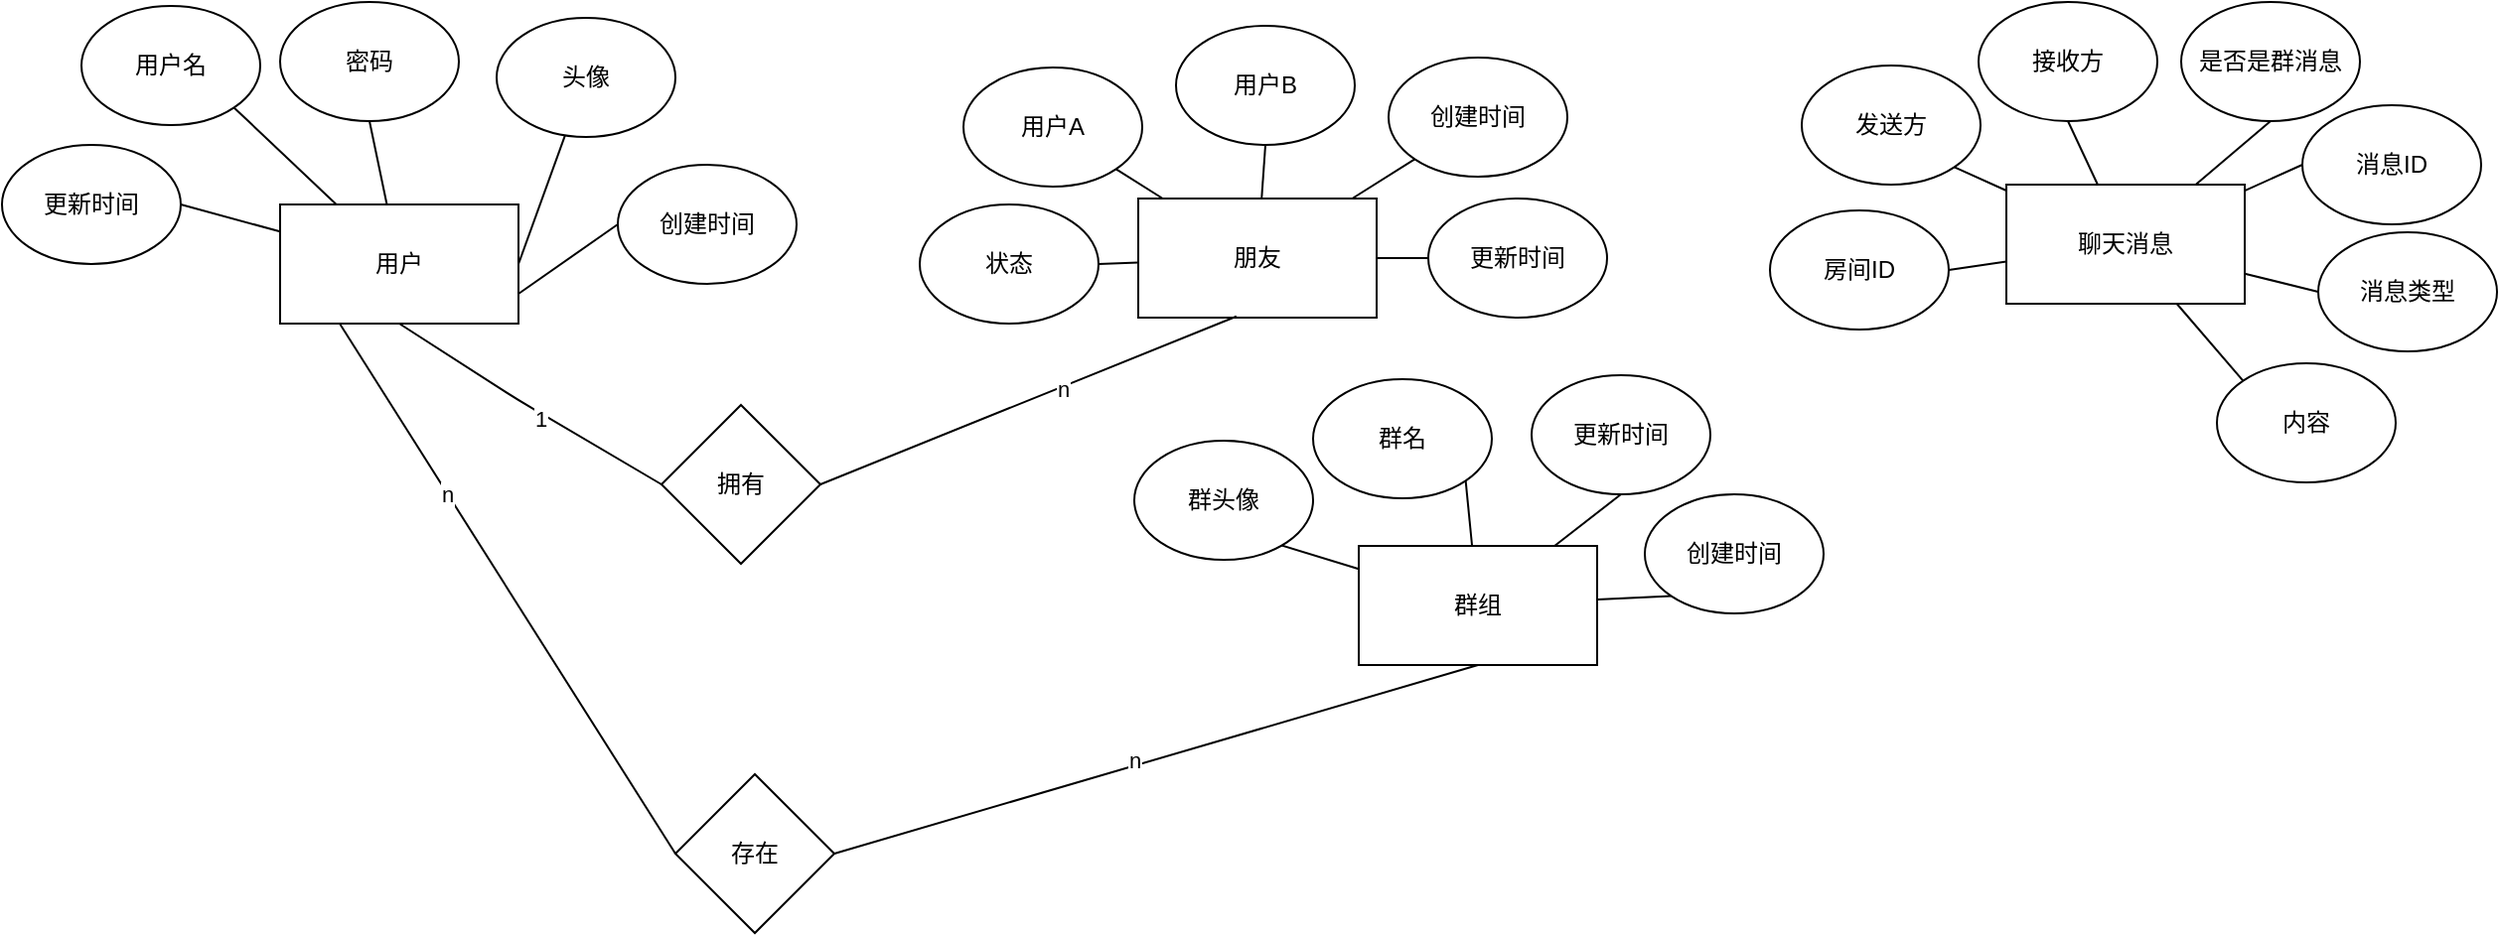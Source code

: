 <mxfile version="14.5.7" type="github">
  <diagram id="R2lEEEUBdFMjLlhIrx00" name="Page-1">
    <mxGraphModel dx="2097" dy="1319" grid="0" gridSize="10" guides="1" tooltips="1" connect="1" arrows="1" fold="1" page="0" pageScale="1" pageWidth="850" pageHeight="1100" math="0" shadow="0" extFonts="Permanent Marker^https://fonts.googleapis.com/css?family=Permanent+Marker">
      <root>
        <mxCell id="0" />
        <mxCell id="1" parent="0" />
        <mxCell id="_YOtzz9naKi3cMkrxV0r-38" value="" style="group" vertex="1" connectable="0" parent="1">
          <mxGeometry x="-96" y="-47" width="400" height="162" as="geometry" />
        </mxCell>
        <mxCell id="rfzxkzYXNz0C6N27dNwW-1" value="用户" style="rounded=0;whiteSpace=wrap;html=1;" parent="_YOtzz9naKi3cMkrxV0r-38" vertex="1">
          <mxGeometry x="140" y="102" width="120" height="60" as="geometry" />
        </mxCell>
        <mxCell id="_YOtzz9naKi3cMkrxV0r-14" style="orthogonalLoop=1;jettySize=auto;html=1;exitX=1;exitY=1;exitDx=0;exitDy=0;endArrow=none;endFill=0;strokeColor=#000000;" edge="1" parent="_YOtzz9naKi3cMkrxV0r-38" source="rfzxkzYXNz0C6N27dNwW-2" target="rfzxkzYXNz0C6N27dNwW-1">
          <mxGeometry relative="1" as="geometry" />
        </mxCell>
        <mxCell id="rfzxkzYXNz0C6N27dNwW-2" value="用户名" style="ellipse;whiteSpace=wrap;html=1;" parent="_YOtzz9naKi3cMkrxV0r-38" vertex="1">
          <mxGeometry x="40" y="2" width="90" height="60" as="geometry" />
        </mxCell>
        <mxCell id="_YOtzz9naKi3cMkrxV0r-13" style="orthogonalLoop=1;jettySize=auto;html=1;exitX=0.5;exitY=1;exitDx=0;exitDy=0;endArrow=none;endFill=0;strokeColor=#000000;" edge="1" parent="_YOtzz9naKi3cMkrxV0r-38" source="rfzxkzYXNz0C6N27dNwW-4" target="rfzxkzYXNz0C6N27dNwW-1">
          <mxGeometry relative="1" as="geometry" />
        </mxCell>
        <mxCell id="rfzxkzYXNz0C6N27dNwW-4" value="密码" style="ellipse;whiteSpace=wrap;html=1;" parent="_YOtzz9naKi3cMkrxV0r-38" vertex="1">
          <mxGeometry x="140" width="90" height="60" as="geometry" />
        </mxCell>
        <mxCell id="_YOtzz9naKi3cMkrxV0r-9" style="edgeStyle=orthogonalEdgeStyle;orthogonalLoop=1;jettySize=auto;html=1;exitX=0;exitY=1;exitDx=0;exitDy=0;endArrow=none;endFill=0;strokeColor=none;curved=1;" edge="1" parent="_YOtzz9naKi3cMkrxV0r-38" target="rfzxkzYXNz0C6N27dNwW-1">
          <mxGeometry relative="1" as="geometry">
            <mxPoint x="258.18" y="3.213" as="sourcePoint" />
          </mxGeometry>
        </mxCell>
        <mxCell id="_YOtzz9naKi3cMkrxV0r-12" style="orthogonalLoop=1;jettySize=auto;html=1;exitX=0;exitY=0.5;exitDx=0;exitDy=0;entryX=1;entryY=0.75;entryDx=0;entryDy=0;endArrow=none;endFill=0;strokeColor=#000000;" edge="1" parent="_YOtzz9naKi3cMkrxV0r-38" source="rfzxkzYXNz0C6N27dNwW-10" target="rfzxkzYXNz0C6N27dNwW-1">
          <mxGeometry relative="1" as="geometry" />
        </mxCell>
        <mxCell id="rfzxkzYXNz0C6N27dNwW-10" value="创建时间" style="ellipse;whiteSpace=wrap;html=1;" parent="_YOtzz9naKi3cMkrxV0r-38" vertex="1">
          <mxGeometry x="310" y="82" width="90" height="60" as="geometry" />
        </mxCell>
        <mxCell id="_YOtzz9naKi3cMkrxV0r-15" style="orthogonalLoop=1;jettySize=auto;html=1;exitX=1;exitY=0.5;exitDx=0;exitDy=0;endArrow=none;endFill=0;strokeColor=#000000;" edge="1" parent="_YOtzz9naKi3cMkrxV0r-38" source="rfzxkzYXNz0C6N27dNwW-11" target="rfzxkzYXNz0C6N27dNwW-1">
          <mxGeometry relative="1" as="geometry" />
        </mxCell>
        <mxCell id="rfzxkzYXNz0C6N27dNwW-11" value="更新时间" style="ellipse;whiteSpace=wrap;html=1;" parent="_YOtzz9naKi3cMkrxV0r-38" vertex="1">
          <mxGeometry y="72" width="90" height="60" as="geometry" />
        </mxCell>
        <mxCell id="_YOtzz9naKi3cMkrxV0r-11" style="orthogonalLoop=1;jettySize=auto;html=1;entryX=1;entryY=0.5;entryDx=0;entryDy=0;endArrow=none;endFill=0;strokeColor=#000000;" edge="1" parent="_YOtzz9naKi3cMkrxV0r-38" source="rfzxkzYXNz0C6N27dNwW-18" target="rfzxkzYXNz0C6N27dNwW-1">
          <mxGeometry relative="1" as="geometry" />
        </mxCell>
        <mxCell id="rfzxkzYXNz0C6N27dNwW-18" value="头像" style="ellipse;whiteSpace=wrap;html=1;" parent="_YOtzz9naKi3cMkrxV0r-38" vertex="1">
          <mxGeometry x="249" y="8" width="90" height="60" as="geometry" />
        </mxCell>
        <mxCell id="_YOtzz9naKi3cMkrxV0r-39" value="" style="group" vertex="1" connectable="0" parent="1">
          <mxGeometry x="474" y="141" width="347" height="146" as="geometry" />
        </mxCell>
        <mxCell id="rfzxkzYXNz0C6N27dNwW-6" value="群组" style="rounded=0;whiteSpace=wrap;html=1;" parent="_YOtzz9naKi3cMkrxV0r-39" vertex="1">
          <mxGeometry x="113" y="86" width="120" height="60" as="geometry" />
        </mxCell>
        <mxCell id="_YOtzz9naKi3cMkrxV0r-23" style="edgeStyle=none;orthogonalLoop=1;jettySize=auto;html=1;exitX=1;exitY=1;exitDx=0;exitDy=0;endArrow=none;endFill=0;strokeColor=#000000;" edge="1" parent="_YOtzz9naKi3cMkrxV0r-39" source="rfzxkzYXNz0C6N27dNwW-7" target="rfzxkzYXNz0C6N27dNwW-6">
          <mxGeometry relative="1" as="geometry" />
        </mxCell>
        <mxCell id="rfzxkzYXNz0C6N27dNwW-7" value="群名" style="ellipse;whiteSpace=wrap;html=1;" parent="_YOtzz9naKi3cMkrxV0r-39" vertex="1">
          <mxGeometry x="90" y="2" width="90" height="60" as="geometry" />
        </mxCell>
        <mxCell id="_YOtzz9naKi3cMkrxV0r-21" style="edgeStyle=none;orthogonalLoop=1;jettySize=auto;html=1;exitX=0;exitY=1;exitDx=0;exitDy=0;endArrow=none;endFill=0;strokeColor=#000000;" edge="1" parent="_YOtzz9naKi3cMkrxV0r-39" source="rfzxkzYXNz0C6N27dNwW-14" target="rfzxkzYXNz0C6N27dNwW-6">
          <mxGeometry relative="1" as="geometry" />
        </mxCell>
        <mxCell id="rfzxkzYXNz0C6N27dNwW-14" value="创建时间" style="ellipse;whiteSpace=wrap;html=1;" parent="_YOtzz9naKi3cMkrxV0r-39" vertex="1">
          <mxGeometry x="257" y="60" width="90" height="60" as="geometry" />
        </mxCell>
        <mxCell id="_YOtzz9naKi3cMkrxV0r-22" style="edgeStyle=none;orthogonalLoop=1;jettySize=auto;html=1;exitX=0.5;exitY=1;exitDx=0;exitDy=0;endArrow=none;endFill=0;strokeColor=#000000;" edge="1" parent="_YOtzz9naKi3cMkrxV0r-39" source="rfzxkzYXNz0C6N27dNwW-15" target="rfzxkzYXNz0C6N27dNwW-6">
          <mxGeometry relative="1" as="geometry" />
        </mxCell>
        <mxCell id="rfzxkzYXNz0C6N27dNwW-15" value="更新时间" style="ellipse;whiteSpace=wrap;html=1;" parent="_YOtzz9naKi3cMkrxV0r-39" vertex="1">
          <mxGeometry x="200" width="90" height="60" as="geometry" />
        </mxCell>
        <mxCell id="_YOtzz9naKi3cMkrxV0r-24" style="edgeStyle=none;orthogonalLoop=1;jettySize=auto;html=1;exitX=0;exitY=0.5;exitDx=0;exitDy=0;endArrow=none;endFill=0;strokeColor=#000000;" edge="1" parent="_YOtzz9naKi3cMkrxV0r-39" source="rfzxkzYXNz0C6N27dNwW-17" target="rfzxkzYXNz0C6N27dNwW-6">
          <mxGeometry relative="1" as="geometry" />
        </mxCell>
        <mxCell id="rfzxkzYXNz0C6N27dNwW-17" value="群头像" style="ellipse;whiteSpace=wrap;html=1;" parent="_YOtzz9naKi3cMkrxV0r-39" vertex="1">
          <mxGeometry y="33" width="90" height="60" as="geometry" />
        </mxCell>
        <mxCell id="_YOtzz9naKi3cMkrxV0r-40" value="" style="group" vertex="1" connectable="0" parent="1">
          <mxGeometry x="794" y="-47" width="366" height="242" as="geometry" />
        </mxCell>
        <mxCell id="rfzxkzYXNz0C6N27dNwW-26" value="聊天消息" style="rounded=0;whiteSpace=wrap;html=1;" parent="_YOtzz9naKi3cMkrxV0r-40" vertex="1">
          <mxGeometry x="119" y="92" width="120" height="60" as="geometry" />
        </mxCell>
        <mxCell id="_YOtzz9naKi3cMkrxV0r-28" style="edgeStyle=none;orthogonalLoop=1;jettySize=auto;html=1;exitX=1;exitY=1;exitDx=0;exitDy=0;endArrow=none;endFill=0;strokeColor=#000000;" edge="1" parent="_YOtzz9naKi3cMkrxV0r-40" source="rfzxkzYXNz0C6N27dNwW-27" target="rfzxkzYXNz0C6N27dNwW-26">
          <mxGeometry relative="1" as="geometry" />
        </mxCell>
        <mxCell id="rfzxkzYXNz0C6N27dNwW-27" value="发送方" style="ellipse;whiteSpace=wrap;html=1;" parent="_YOtzz9naKi3cMkrxV0r-40" vertex="1">
          <mxGeometry x="16" y="32" width="90" height="60" as="geometry" />
        </mxCell>
        <mxCell id="_YOtzz9naKi3cMkrxV0r-29" style="edgeStyle=none;orthogonalLoop=1;jettySize=auto;html=1;exitX=0.5;exitY=1;exitDx=0;exitDy=0;endArrow=none;endFill=0;strokeColor=#000000;" edge="1" parent="_YOtzz9naKi3cMkrxV0r-40" source="rfzxkzYXNz0C6N27dNwW-28" target="rfzxkzYXNz0C6N27dNwW-26">
          <mxGeometry relative="1" as="geometry" />
        </mxCell>
        <mxCell id="rfzxkzYXNz0C6N27dNwW-28" value="接收方" style="ellipse;whiteSpace=wrap;html=1;" parent="_YOtzz9naKi3cMkrxV0r-40" vertex="1">
          <mxGeometry x="105" width="90" height="60" as="geometry" />
        </mxCell>
        <mxCell id="_YOtzz9naKi3cMkrxV0r-30" style="edgeStyle=none;orthogonalLoop=1;jettySize=auto;html=1;exitX=0.5;exitY=1;exitDx=0;exitDy=0;endArrow=none;endFill=0;strokeColor=#000000;" edge="1" parent="_YOtzz9naKi3cMkrxV0r-40" source="rfzxkzYXNz0C6N27dNwW-29" target="rfzxkzYXNz0C6N27dNwW-26">
          <mxGeometry relative="1" as="geometry" />
        </mxCell>
        <mxCell id="rfzxkzYXNz0C6N27dNwW-29" value="是否是群消息" style="ellipse;whiteSpace=wrap;html=1;" parent="_YOtzz9naKi3cMkrxV0r-40" vertex="1">
          <mxGeometry x="207" width="90" height="60" as="geometry" />
        </mxCell>
        <mxCell id="_YOtzz9naKi3cMkrxV0r-31" style="edgeStyle=none;orthogonalLoop=1;jettySize=auto;html=1;exitX=0;exitY=0.5;exitDx=0;exitDy=0;endArrow=none;endFill=0;strokeColor=#000000;" edge="1" parent="_YOtzz9naKi3cMkrxV0r-40" source="rfzxkzYXNz0C6N27dNwW-30" target="rfzxkzYXNz0C6N27dNwW-26">
          <mxGeometry relative="1" as="geometry" />
        </mxCell>
        <mxCell id="rfzxkzYXNz0C6N27dNwW-30" value="消息ID" style="ellipse;whiteSpace=wrap;html=1;" parent="_YOtzz9naKi3cMkrxV0r-40" vertex="1">
          <mxGeometry x="268" y="52" width="90" height="60" as="geometry" />
        </mxCell>
        <mxCell id="_YOtzz9naKi3cMkrxV0r-27" style="edgeStyle=none;orthogonalLoop=1;jettySize=auto;html=1;exitX=1;exitY=0.5;exitDx=0;exitDy=0;endArrow=none;endFill=0;strokeColor=#000000;" edge="1" parent="_YOtzz9naKi3cMkrxV0r-40" source="_YOtzz9naKi3cMkrxV0r-25" target="rfzxkzYXNz0C6N27dNwW-26">
          <mxGeometry relative="1" as="geometry" />
        </mxCell>
        <mxCell id="_YOtzz9naKi3cMkrxV0r-25" value="房间ID" style="ellipse;whiteSpace=wrap;html=1;" vertex="1" parent="_YOtzz9naKi3cMkrxV0r-40">
          <mxGeometry y="105" width="90" height="60" as="geometry" />
        </mxCell>
        <mxCell id="_YOtzz9naKi3cMkrxV0r-32" style="edgeStyle=none;orthogonalLoop=1;jettySize=auto;html=1;exitX=0;exitY=0.5;exitDx=0;exitDy=0;endArrow=none;endFill=0;strokeColor=#000000;" edge="1" parent="_YOtzz9naKi3cMkrxV0r-40" source="_YOtzz9naKi3cMkrxV0r-26" target="rfzxkzYXNz0C6N27dNwW-26">
          <mxGeometry relative="1" as="geometry" />
        </mxCell>
        <mxCell id="_YOtzz9naKi3cMkrxV0r-26" value="消息类型" style="ellipse;whiteSpace=wrap;html=1;" vertex="1" parent="_YOtzz9naKi3cMkrxV0r-40">
          <mxGeometry x="276" y="116" width="90" height="60" as="geometry" />
        </mxCell>
        <mxCell id="_YOtzz9naKi3cMkrxV0r-35" style="edgeStyle=none;orthogonalLoop=1;jettySize=auto;html=1;exitX=0;exitY=0;exitDx=0;exitDy=0;endArrow=none;endFill=0;strokeColor=#000000;" edge="1" parent="_YOtzz9naKi3cMkrxV0r-40" source="_YOtzz9naKi3cMkrxV0r-34" target="rfzxkzYXNz0C6N27dNwW-26">
          <mxGeometry relative="1" as="geometry" />
        </mxCell>
        <mxCell id="_YOtzz9naKi3cMkrxV0r-34" value="内容" style="ellipse;whiteSpace=wrap;html=1;" vertex="1" parent="_YOtzz9naKi3cMkrxV0r-40">
          <mxGeometry x="225" y="182" width="90" height="60" as="geometry" />
        </mxCell>
        <mxCell id="_YOtzz9naKi3cMkrxV0r-41" value="" style="group" vertex="1" connectable="0" parent="1">
          <mxGeometry x="366" y="-35" width="346" height="150" as="geometry" />
        </mxCell>
        <mxCell id="rfzxkzYXNz0C6N27dNwW-19" value="朋友" style="rounded=0;whiteSpace=wrap;html=1;" parent="_YOtzz9naKi3cMkrxV0r-41" vertex="1">
          <mxGeometry x="110" y="87" width="120" height="60" as="geometry" />
        </mxCell>
        <mxCell id="_YOtzz9naKi3cMkrxV0r-16" style="edgeStyle=none;orthogonalLoop=1;jettySize=auto;html=1;exitX=1;exitY=1;exitDx=0;exitDy=0;endArrow=none;endFill=0;strokeColor=#000000;" edge="1" parent="_YOtzz9naKi3cMkrxV0r-41" source="rfzxkzYXNz0C6N27dNwW-20" target="rfzxkzYXNz0C6N27dNwW-19">
          <mxGeometry relative="1" as="geometry" />
        </mxCell>
        <mxCell id="rfzxkzYXNz0C6N27dNwW-20" value="用户A" style="ellipse;whiteSpace=wrap;html=1;" parent="_YOtzz9naKi3cMkrxV0r-41" vertex="1">
          <mxGeometry x="22" y="21" width="90" height="60" as="geometry" />
        </mxCell>
        <mxCell id="_YOtzz9naKi3cMkrxV0r-17" style="edgeStyle=none;orthogonalLoop=1;jettySize=auto;html=1;exitX=0.5;exitY=1;exitDx=0;exitDy=0;endArrow=none;endFill=0;strokeColor=#000000;" edge="1" parent="_YOtzz9naKi3cMkrxV0r-41" source="rfzxkzYXNz0C6N27dNwW-21" target="rfzxkzYXNz0C6N27dNwW-19">
          <mxGeometry relative="1" as="geometry" />
        </mxCell>
        <mxCell id="rfzxkzYXNz0C6N27dNwW-21" value="用户B" style="ellipse;whiteSpace=wrap;html=1;" parent="_YOtzz9naKi3cMkrxV0r-41" vertex="1">
          <mxGeometry x="129" width="90" height="60" as="geometry" />
        </mxCell>
        <mxCell id="_YOtzz9naKi3cMkrxV0r-18" style="edgeStyle=none;orthogonalLoop=1;jettySize=auto;html=1;exitX=0;exitY=1;exitDx=0;exitDy=0;endArrow=none;endFill=0;strokeColor=#000000;" edge="1" parent="_YOtzz9naKi3cMkrxV0r-41" source="rfzxkzYXNz0C6N27dNwW-22" target="rfzxkzYXNz0C6N27dNwW-19">
          <mxGeometry relative="1" as="geometry" />
        </mxCell>
        <mxCell id="rfzxkzYXNz0C6N27dNwW-22" value="创建时间" style="ellipse;whiteSpace=wrap;html=1;" parent="_YOtzz9naKi3cMkrxV0r-41" vertex="1">
          <mxGeometry x="236" y="16" width="90" height="60" as="geometry" />
        </mxCell>
        <mxCell id="_YOtzz9naKi3cMkrxV0r-19" style="edgeStyle=none;orthogonalLoop=1;jettySize=auto;html=1;exitX=0;exitY=0.5;exitDx=0;exitDy=0;endArrow=none;endFill=0;strokeColor=#000000;" edge="1" parent="_YOtzz9naKi3cMkrxV0r-41" source="rfzxkzYXNz0C6N27dNwW-23" target="rfzxkzYXNz0C6N27dNwW-19">
          <mxGeometry relative="1" as="geometry" />
        </mxCell>
        <mxCell id="rfzxkzYXNz0C6N27dNwW-23" value="更新时间" style="ellipse;whiteSpace=wrap;html=1;" parent="_YOtzz9naKi3cMkrxV0r-41" vertex="1">
          <mxGeometry x="256" y="87" width="90" height="60" as="geometry" />
        </mxCell>
        <mxCell id="_YOtzz9naKi3cMkrxV0r-20" style="edgeStyle=none;orthogonalLoop=1;jettySize=auto;html=1;exitX=1;exitY=0.5;exitDx=0;exitDy=0;endArrow=none;endFill=0;strokeColor=#000000;" edge="1" parent="_YOtzz9naKi3cMkrxV0r-41" source="rfzxkzYXNz0C6N27dNwW-25" target="rfzxkzYXNz0C6N27dNwW-19">
          <mxGeometry relative="1" as="geometry" />
        </mxCell>
        <mxCell id="rfzxkzYXNz0C6N27dNwW-25" value="状态" style="ellipse;whiteSpace=wrap;html=1;" parent="_YOtzz9naKi3cMkrxV0r-41" vertex="1">
          <mxGeometry y="90" width="90" height="60" as="geometry" />
        </mxCell>
        <mxCell id="_YOtzz9naKi3cMkrxV0r-47" style="edgeStyle=none;orthogonalLoop=1;jettySize=auto;html=1;exitX=0.5;exitY=1;exitDx=0;exitDy=0;endArrow=none;endFill=0;strokeColor=#000000;entryX=0;entryY=0.5;entryDx=0;entryDy=0;" edge="1" parent="1" source="rfzxkzYXNz0C6N27dNwW-1" target="_YOtzz9naKi3cMkrxV0r-48">
          <mxGeometry relative="1" as="geometry">
            <mxPoint x="231" y="198" as="targetPoint" />
            <Array as="points">
              <mxPoint x="163" y="153" />
            </Array>
          </mxGeometry>
        </mxCell>
        <mxCell id="_YOtzz9naKi3cMkrxV0r-50" value="1" style="edgeLabel;html=1;align=center;verticalAlign=middle;resizable=0;points=[];" vertex="1" connectable="0" parent="_YOtzz9naKi3cMkrxV0r-47">
          <mxGeometry x="0.105" y="-3" relative="1" as="geometry">
            <mxPoint y="-1" as="offset" />
          </mxGeometry>
        </mxCell>
        <mxCell id="_YOtzz9naKi3cMkrxV0r-49" style="edgeStyle=none;orthogonalLoop=1;jettySize=auto;html=1;exitX=1;exitY=0.5;exitDx=0;exitDy=0;entryX=0.412;entryY=0.99;entryDx=0;entryDy=0;entryPerimeter=0;endArrow=none;endFill=0;strokeColor=#000000;" edge="1" parent="1" source="_YOtzz9naKi3cMkrxV0r-48" target="rfzxkzYXNz0C6N27dNwW-19">
          <mxGeometry relative="1" as="geometry" />
        </mxCell>
        <mxCell id="_YOtzz9naKi3cMkrxV0r-51" value="n" style="edgeLabel;html=1;align=center;verticalAlign=middle;resizable=0;points=[];" vertex="1" connectable="0" parent="_YOtzz9naKi3cMkrxV0r-49">
          <mxGeometry x="0.15" y="-1" relative="1" as="geometry">
            <mxPoint x="1" as="offset" />
          </mxGeometry>
        </mxCell>
        <mxCell id="_YOtzz9naKi3cMkrxV0r-48" value="拥有" style="rhombus;whiteSpace=wrap;html=1;" vertex="1" parent="1">
          <mxGeometry x="236" y="156" width="80" height="80" as="geometry" />
        </mxCell>
        <mxCell id="_YOtzz9naKi3cMkrxV0r-52" style="edgeStyle=none;orthogonalLoop=1;jettySize=auto;html=1;exitX=0.25;exitY=1;exitDx=0;exitDy=0;endArrow=none;endFill=0;strokeColor=#000000;entryX=0;entryY=0.5;entryDx=0;entryDy=0;" edge="1" parent="1" source="rfzxkzYXNz0C6N27dNwW-1" target="_YOtzz9naKi3cMkrxV0r-53">
          <mxGeometry relative="1" as="geometry">
            <mxPoint x="163.572" y="371.286" as="targetPoint" />
          </mxGeometry>
        </mxCell>
        <mxCell id="_YOtzz9naKi3cMkrxV0r-55" value="n" style="edgeLabel;html=1;align=center;verticalAlign=middle;resizable=0;points=[];" vertex="1" connectable="0" parent="_YOtzz9naKi3cMkrxV0r-52">
          <mxGeometry x="-0.357" relative="1" as="geometry">
            <mxPoint x="-1" as="offset" />
          </mxGeometry>
        </mxCell>
        <mxCell id="_YOtzz9naKi3cMkrxV0r-54" style="edgeStyle=none;orthogonalLoop=1;jettySize=auto;html=1;exitX=1;exitY=0.5;exitDx=0;exitDy=0;entryX=0.5;entryY=1;entryDx=0;entryDy=0;endArrow=none;endFill=0;strokeColor=#000000;" edge="1" parent="1" source="_YOtzz9naKi3cMkrxV0r-53" target="rfzxkzYXNz0C6N27dNwW-6">
          <mxGeometry relative="1" as="geometry" />
        </mxCell>
        <mxCell id="_YOtzz9naKi3cMkrxV0r-56" value="n" style="edgeLabel;html=1;align=center;verticalAlign=middle;resizable=0;points=[];" vertex="1" connectable="0" parent="_YOtzz9naKi3cMkrxV0r-54">
          <mxGeometry x="-0.063" y="3" relative="1" as="geometry">
            <mxPoint as="offset" />
          </mxGeometry>
        </mxCell>
        <mxCell id="_YOtzz9naKi3cMkrxV0r-53" value="存在" style="rhombus;whiteSpace=wrap;html=1;" vertex="1" parent="1">
          <mxGeometry x="243" y="342" width="80" height="80" as="geometry" />
        </mxCell>
      </root>
    </mxGraphModel>
  </diagram>
</mxfile>
